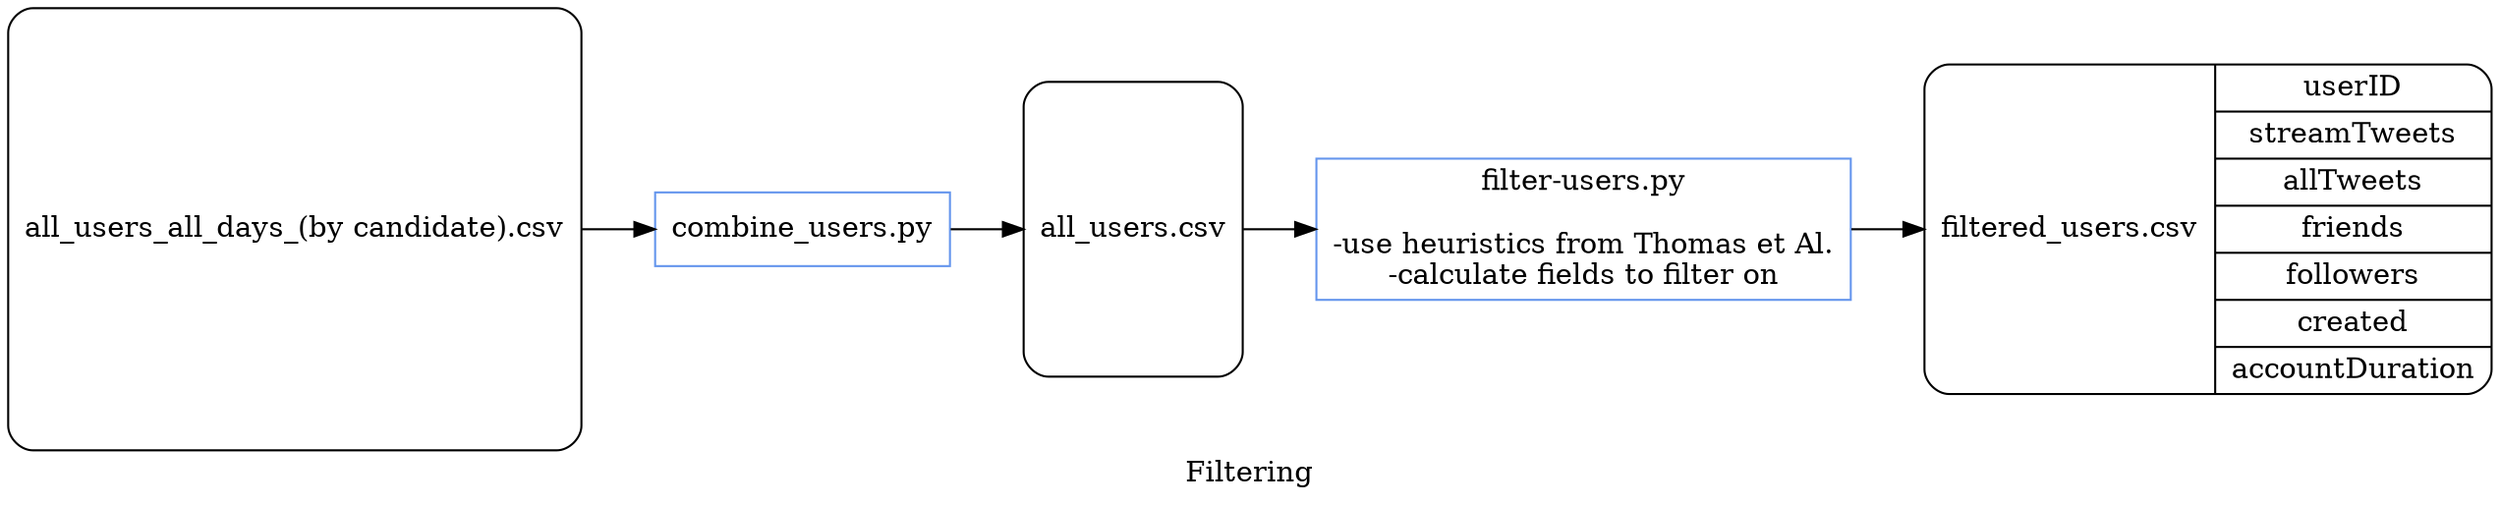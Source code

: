 digraph {
	label="Filtering";
	rankdir=LR;

	"all_users_all_days_(by candidate).csv"[shape="box", style="rounded", height="3"]
	"all_users.csv"[shape="box", style="rounded", height="2"]
	"filter-users.py"[shape="box", label="filter-users.py\n\n-use heuristics from Thomas et Al.\n-calculate fields to filter on", color="#6495ed"]
	"combine_users.py"[shape="box", color="#6495ed"]
	"filtered_users.csv"[shape="Mrecord", label="{ filtered_users.csv | { userID | streamTweets | allTweets | friends | followers | created | accountDuration } }"]


	"all_users_all_days_(by candidate).csv" -> "combine_users.py";
	"combine_users.py" -> "all_users.csv";
	"all_users.csv" -> "filter-users.py";
	"filter-users.py" -> "filtered_users.csv";

}